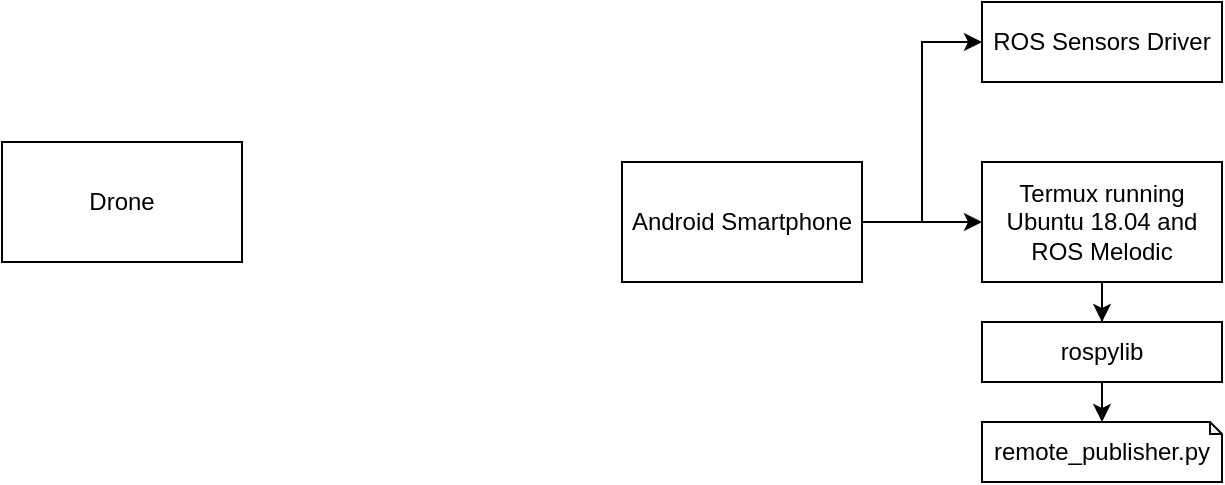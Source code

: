<mxfile version="10.7.5" type="github"><diagram id="jqaI8VsOELlvub2PuFKo" name="Page-1"><mxGraphModel dx="840" dy="404" grid="1" gridSize="10" guides="1" tooltips="1" connect="1" arrows="1" fold="1" page="1" pageScale="1" pageWidth="827" pageHeight="1169" math="0" shadow="0"><root><mxCell id="0"/><mxCell id="1" parent="0"/><mxCell id="VJZBTtJhzeeaKvCJVwd7-10" style="edgeStyle=orthogonalEdgeStyle;rounded=0;orthogonalLoop=1;jettySize=auto;html=1;entryX=0;entryY=0.5;entryDx=0;entryDy=0;" edge="1" parent="1" source="VJZBTtJhzeeaKvCJVwd7-1" target="VJZBTtJhzeeaKvCJVwd7-8"><mxGeometry relative="1" as="geometry"/></mxCell><mxCell id="VJZBTtJhzeeaKvCJVwd7-14" style="edgeStyle=orthogonalEdgeStyle;rounded=0;orthogonalLoop=1;jettySize=auto;html=1;entryX=0;entryY=0.5;entryDx=0;entryDy=0;" edge="1" parent="1" source="VJZBTtJhzeeaKvCJVwd7-1" target="VJZBTtJhzeeaKvCJVwd7-15"><mxGeometry relative="1" as="geometry"><mxPoint x="570" y="360" as="targetPoint"/><Array as="points"><mxPoint x="540" y="260"/><mxPoint x="540" y="170"/></Array></mxGeometry></mxCell><mxCell id="VJZBTtJhzeeaKvCJVwd7-1" value="Android Smartphone" style="rounded=0;whiteSpace=wrap;html=1;" vertex="1" parent="1"><mxGeometry x="390" y="230" width="120" height="60" as="geometry"/></mxCell><mxCell id="VJZBTtJhzeeaKvCJVwd7-2" value="Drone" style="rounded=0;whiteSpace=wrap;html=1;" vertex="1" parent="1"><mxGeometry x="80" y="220" width="120" height="60" as="geometry"/></mxCell><mxCell id="VJZBTtJhzeeaKvCJVwd7-13" value="" style="edgeStyle=orthogonalEdgeStyle;rounded=0;orthogonalLoop=1;jettySize=auto;html=1;" edge="1" parent="1" source="VJZBTtJhzeeaKvCJVwd7-8" target="VJZBTtJhzeeaKvCJVwd7-12"><mxGeometry relative="1" as="geometry"/></mxCell><mxCell id="VJZBTtJhzeeaKvCJVwd7-8" value="Termux running Ubuntu 18.04 and ROS Melodic" style="rounded=0;whiteSpace=wrap;html=1;" vertex="1" parent="1"><mxGeometry x="570" y="230" width="120" height="60" as="geometry"/></mxCell><mxCell id="VJZBTtJhzeeaKvCJVwd7-18" style="edgeStyle=orthogonalEdgeStyle;rounded=0;orthogonalLoop=1;jettySize=auto;html=1;" edge="1" parent="1" source="VJZBTtJhzeeaKvCJVwd7-12"><mxGeometry relative="1" as="geometry"><mxPoint x="630" y="360" as="targetPoint"/></mxGeometry></mxCell><mxCell id="VJZBTtJhzeeaKvCJVwd7-12" value="rospylib" style="rounded=0;whiteSpace=wrap;html=1;" vertex="1" parent="1"><mxGeometry x="570" y="310" width="120" height="30" as="geometry"/></mxCell><mxCell id="VJZBTtJhzeeaKvCJVwd7-15" value="ROS Sensors Driver" style="rounded=0;whiteSpace=wrap;html=1;" vertex="1" parent="1"><mxGeometry x="570" y="150" width="120" height="40" as="geometry"/></mxCell><mxCell id="VJZBTtJhzeeaKvCJVwd7-19" value="remote_publisher.py" style="shape=note;whiteSpace=wrap;html=1;backgroundOutline=1;darkOpacity=0.05;size=6;" vertex="1" parent="1"><mxGeometry x="570" y="360" width="120" height="30" as="geometry"/></mxCell></root></mxGraphModel></diagram></mxfile>
